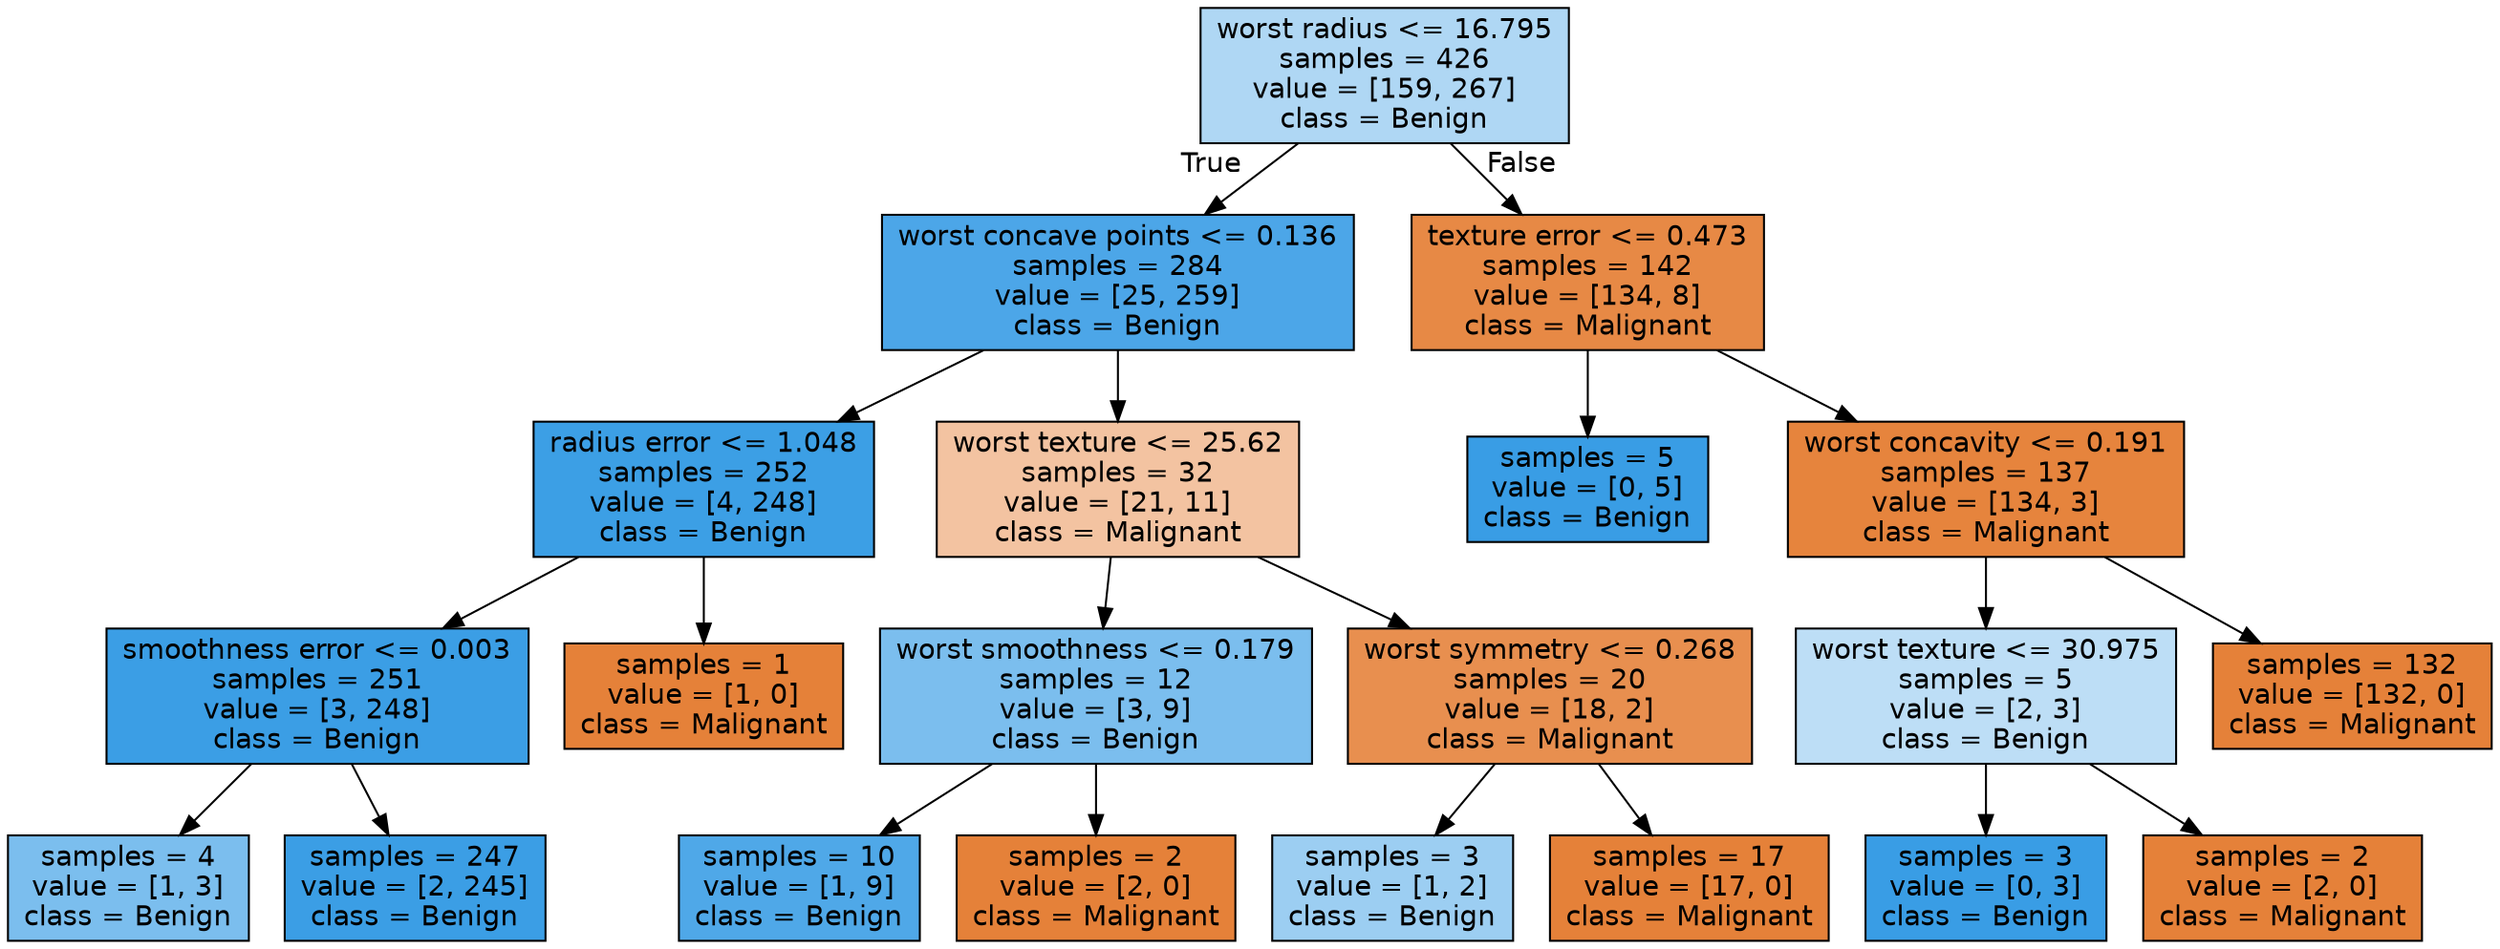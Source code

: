 digraph Tree {
node [shape=box, style="filled", color="black", fontname="helvetica"] ;
edge [fontname="helvetica"] ;
0 [label="worst radius <= 16.795\nsamples = 426\nvalue = [159, 267]\nclass = Benign", fillcolor="#afd7f4"] ;
1 [label="worst concave points <= 0.136\nsamples = 284\nvalue = [25, 259]\nclass = Benign", fillcolor="#4ca6e8"] ;
0 -> 1 [labeldistance=2.5, labelangle=45, headlabel="True"] ;
2 [label="radius error <= 1.048\nsamples = 252\nvalue = [4, 248]\nclass = Benign", fillcolor="#3c9fe5"] ;
1 -> 2 ;
3 [label="smoothness error <= 0.003\nsamples = 251\nvalue = [3, 248]\nclass = Benign", fillcolor="#3b9ee5"] ;
2 -> 3 ;
4 [label="samples = 4\nvalue = [1, 3]\nclass = Benign", fillcolor="#7bbeee"] ;
3 -> 4 ;
5 [label="samples = 247\nvalue = [2, 245]\nclass = Benign", fillcolor="#3b9ee5"] ;
3 -> 5 ;
6 [label="samples = 1\nvalue = [1, 0]\nclass = Malignant", fillcolor="#e58139"] ;
2 -> 6 ;
7 [label="worst texture <= 25.62\nsamples = 32\nvalue = [21, 11]\nclass = Malignant", fillcolor="#f3c3a1"] ;
1 -> 7 ;
8 [label="worst smoothness <= 0.179\nsamples = 12\nvalue = [3, 9]\nclass = Benign", fillcolor="#7bbeee"] ;
7 -> 8 ;
9 [label="samples = 10\nvalue = [1, 9]\nclass = Benign", fillcolor="#4fa8e8"] ;
8 -> 9 ;
10 [label="samples = 2\nvalue = [2, 0]\nclass = Malignant", fillcolor="#e58139"] ;
8 -> 10 ;
11 [label="worst symmetry <= 0.268\nsamples = 20\nvalue = [18, 2]\nclass = Malignant", fillcolor="#e88f4f"] ;
7 -> 11 ;
12 [label="samples = 3\nvalue = [1, 2]\nclass = Benign", fillcolor="#9ccef2"] ;
11 -> 12 ;
13 [label="samples = 17\nvalue = [17, 0]\nclass = Malignant", fillcolor="#e58139"] ;
11 -> 13 ;
14 [label="texture error <= 0.473\nsamples = 142\nvalue = [134, 8]\nclass = Malignant", fillcolor="#e78945"] ;
0 -> 14 [labeldistance=2.5, labelangle=-45, headlabel="False"] ;
15 [label="samples = 5\nvalue = [0, 5]\nclass = Benign", fillcolor="#399de5"] ;
14 -> 15 ;
16 [label="worst concavity <= 0.191\nsamples = 137\nvalue = [134, 3]\nclass = Malignant", fillcolor="#e6843d"] ;
14 -> 16 ;
17 [label="worst texture <= 30.975\nsamples = 5\nvalue = [2, 3]\nclass = Benign", fillcolor="#bddef6"] ;
16 -> 17 ;
18 [label="samples = 3\nvalue = [0, 3]\nclass = Benign", fillcolor="#399de5"] ;
17 -> 18 ;
19 [label="samples = 2\nvalue = [2, 0]\nclass = Malignant", fillcolor="#e58139"] ;
17 -> 19 ;
20 [label="samples = 132\nvalue = [132, 0]\nclass = Malignant", fillcolor="#e58139"] ;
16 -> 20 ;
}